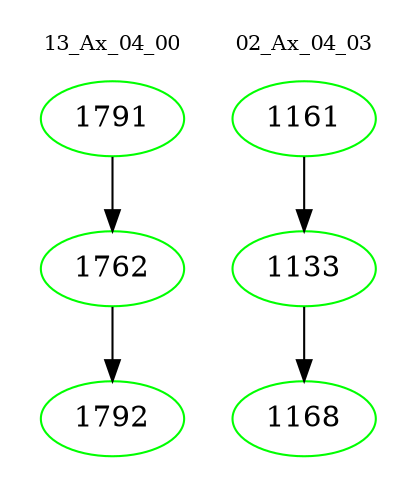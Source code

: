 digraph{
subgraph cluster_0 {
color = white
label = "13_Ax_04_00";
fontsize=10;
T0_1791 [label="1791", color="green"]
T0_1791 -> T0_1762 [color="black"]
T0_1762 [label="1762", color="green"]
T0_1762 -> T0_1792 [color="black"]
T0_1792 [label="1792", color="green"]
}
subgraph cluster_1 {
color = white
label = "02_Ax_04_03";
fontsize=10;
T1_1161 [label="1161", color="green"]
T1_1161 -> T1_1133 [color="black"]
T1_1133 [label="1133", color="green"]
T1_1133 -> T1_1168 [color="black"]
T1_1168 [label="1168", color="green"]
}
}
